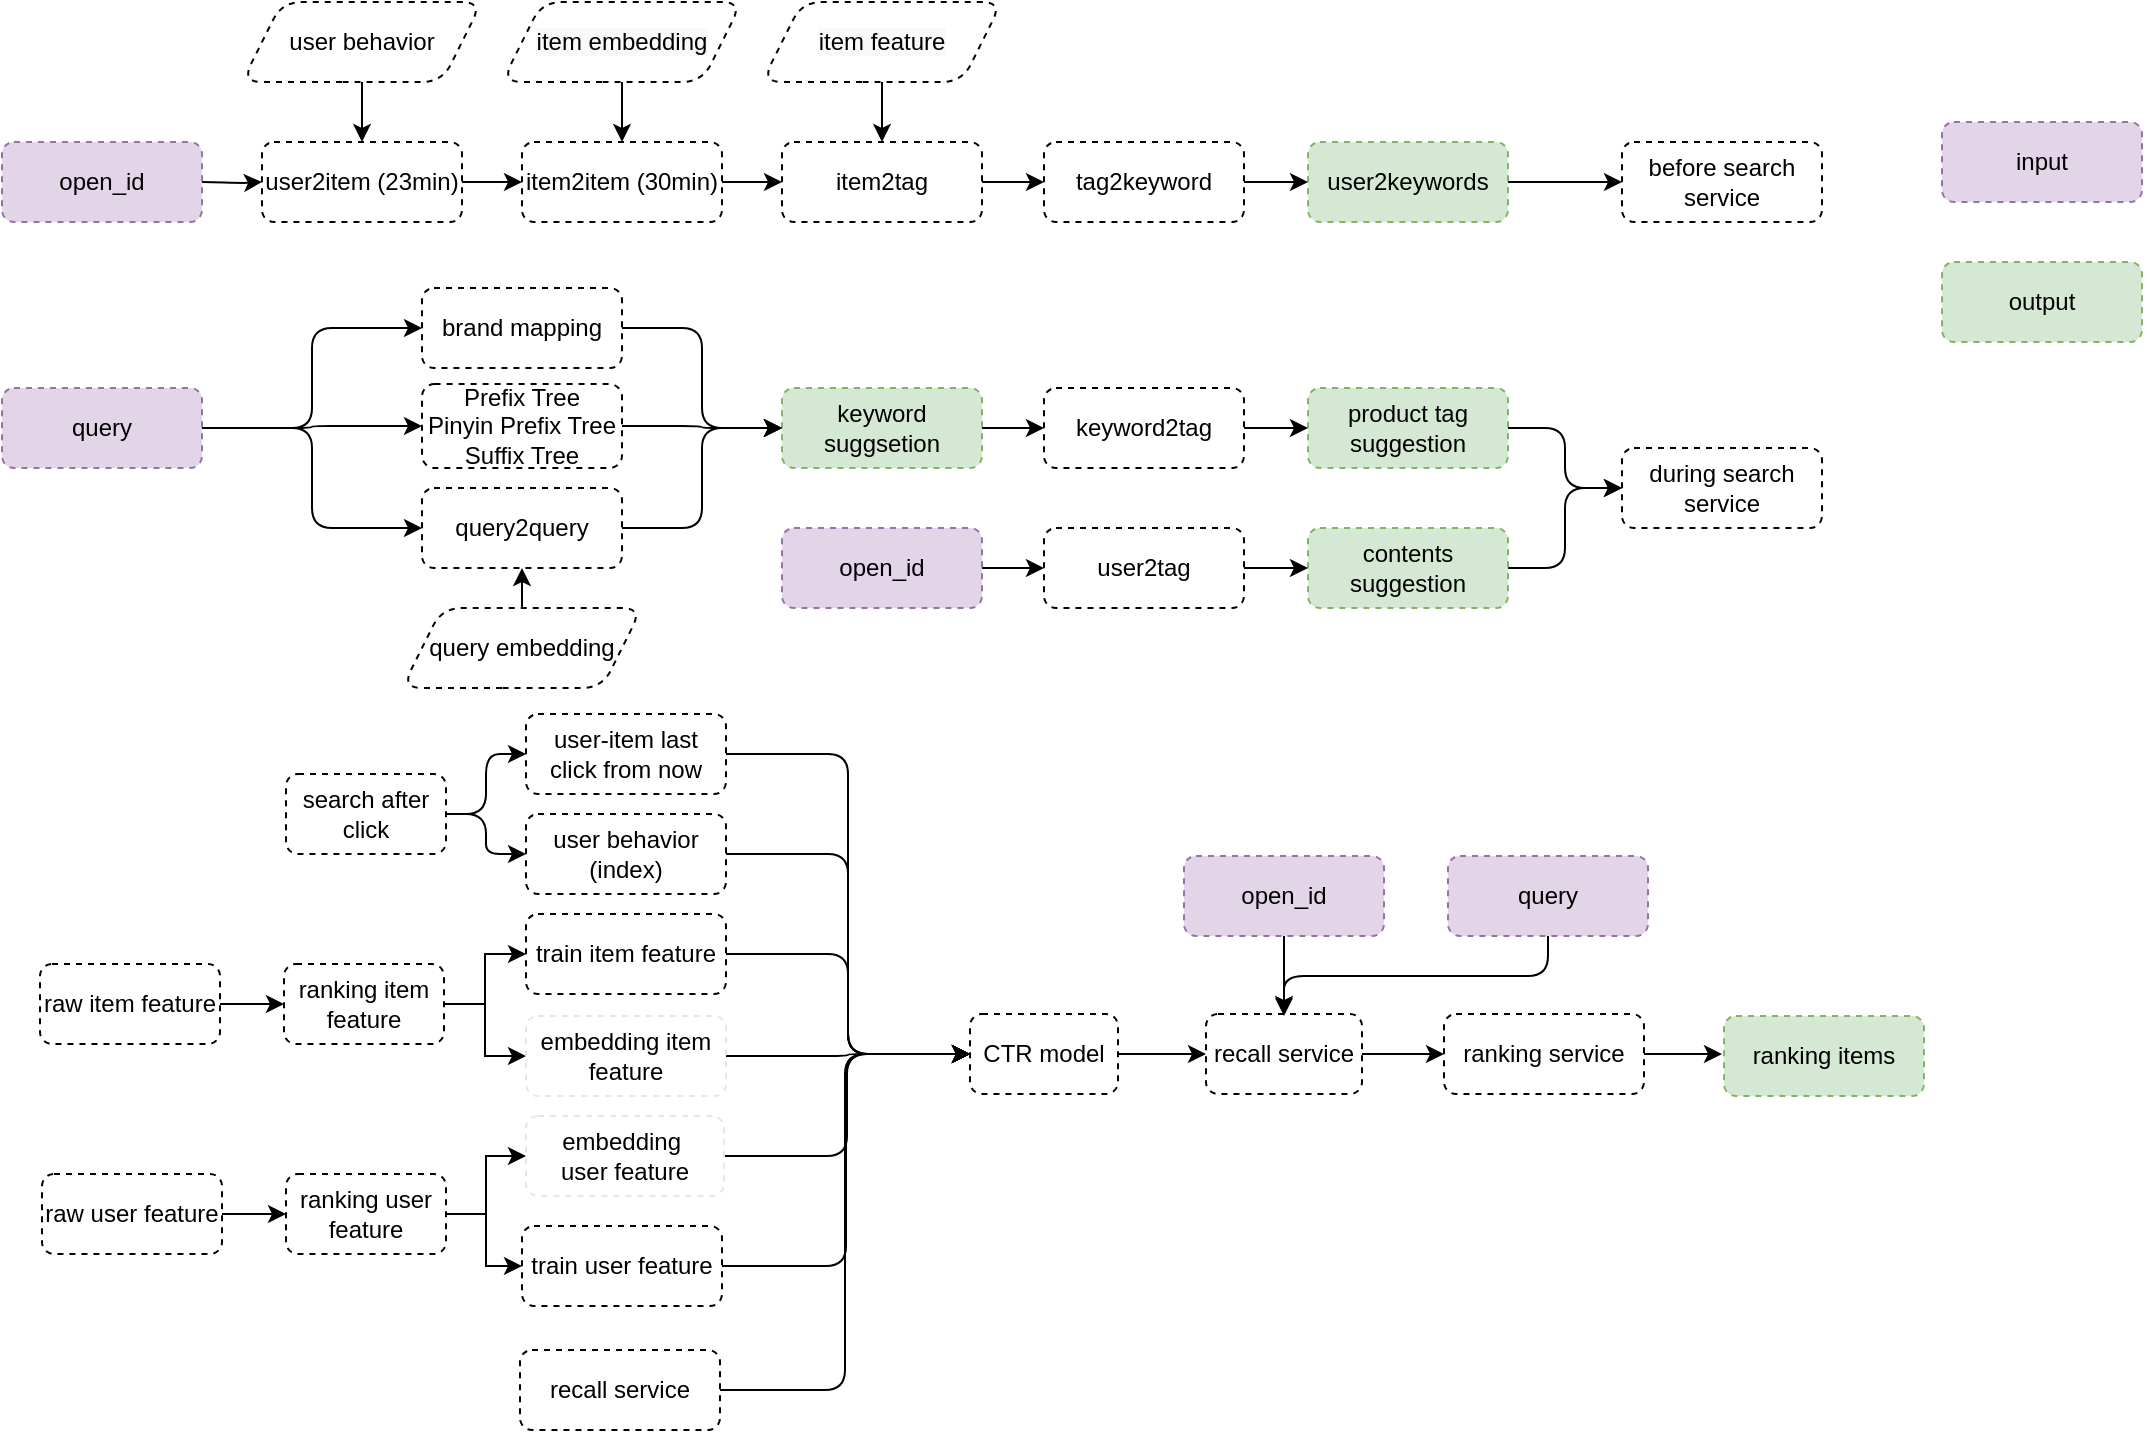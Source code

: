 <mxfile version="13.8.0" type="github" pages="2">
  <diagram id="URaFRX0wA10-E0mFRyCh" name="Page-1">
    <mxGraphModel dx="2293" dy="1272" grid="0" gridSize="10" guides="0" tooltips="1" connect="1" arrows="1" fold="1" page="0" pageScale="1" pageWidth="827" pageHeight="1169" math="0" shadow="0">
      <root>
        <mxCell id="0" />
        <mxCell id="1" parent="0" />
        <mxCell id="pcVTQhZWkRdv3neq5Eh--1" value="before search service" style="whiteSpace=wrap;html=1;dashed=1;rounded=1;" vertex="1" parent="1">
          <mxGeometry x="550" y="30" width="100" height="40" as="geometry" />
        </mxCell>
        <mxCell id="pcVTQhZWkRdv3neq5Eh--3" value="during search service" style="whiteSpace=wrap;html=1;dashed=1;rounded=1;" vertex="1" parent="1">
          <mxGeometry x="550" y="183" width="100" height="40" as="geometry" />
        </mxCell>
        <mxCell id="pcVTQhZWkRdv3neq5Eh--113" value="" style="edgeStyle=orthogonalEdgeStyle;orthogonalLoop=1;jettySize=auto;html=1;" edge="1" parent="1" source="pcVTQhZWkRdv3neq5Eh--4">
          <mxGeometry relative="1" as="geometry">
            <mxPoint x="600" y="486" as="targetPoint" />
          </mxGeometry>
        </mxCell>
        <mxCell id="pcVTQhZWkRdv3neq5Eh--4" value="ranking service" style="whiteSpace=wrap;html=1;dashed=1;rounded=1;" vertex="1" parent="1">
          <mxGeometry x="461" y="466" width="100" height="40" as="geometry" />
        </mxCell>
        <mxCell id="pcVTQhZWkRdv3neq5Eh--11" style="edgeStyle=orthogonalEdgeStyle;orthogonalLoop=1;jettySize=auto;html=1;entryX=0;entryY=0.5;entryDx=0;entryDy=0;" edge="1" parent="1" source="pcVTQhZWkRdv3neq5Eh--5" target="pcVTQhZWkRdv3neq5Eh--1">
          <mxGeometry relative="1" as="geometry" />
        </mxCell>
        <mxCell id="pcVTQhZWkRdv3neq5Eh--5" value="user2keywords" style="whiteSpace=wrap;html=1;dashed=1;fillColor=#d5e8d4;strokeColor=#82b366;rounded=1;" vertex="1" parent="1">
          <mxGeometry x="393" y="30" width="100" height="40" as="geometry" />
        </mxCell>
        <mxCell id="pcVTQhZWkRdv3neq5Eh--8" style="edgeStyle=orthogonalEdgeStyle;orthogonalLoop=1;jettySize=auto;html=1;entryX=0;entryY=0.5;entryDx=0;entryDy=0;" edge="1" parent="1" source="pcVTQhZWkRdv3neq5Eh--6" target="pcVTQhZWkRdv3neq5Eh--3">
          <mxGeometry relative="1" as="geometry" />
        </mxCell>
        <mxCell id="pcVTQhZWkRdv3neq5Eh--6" value="product tag suggestion" style="whiteSpace=wrap;html=1;dashed=1;fillColor=#d5e8d4;strokeColor=#82b366;rounded=1;" vertex="1" parent="1">
          <mxGeometry x="393" y="153" width="100" height="40" as="geometry" />
        </mxCell>
        <mxCell id="pcVTQhZWkRdv3neq5Eh--10" style="edgeStyle=orthogonalEdgeStyle;orthogonalLoop=1;jettySize=auto;html=1;entryX=0;entryY=0.5;entryDx=0;entryDy=0;" edge="1" parent="1" source="pcVTQhZWkRdv3neq5Eh--7" target="pcVTQhZWkRdv3neq5Eh--3">
          <mxGeometry relative="1" as="geometry" />
        </mxCell>
        <mxCell id="pcVTQhZWkRdv3neq5Eh--7" value="contents suggestion" style="whiteSpace=wrap;html=1;dashed=1;fillColor=#d5e8d4;strokeColor=#82b366;rounded=1;" vertex="1" parent="1">
          <mxGeometry x="393" y="223" width="100" height="40" as="geometry" />
        </mxCell>
        <mxCell id="pcVTQhZWkRdv3neq5Eh--14" value="" style="edgeStyle=orthogonalEdgeStyle;orthogonalLoop=1;jettySize=auto;html=1;exitX=1;exitY=0.5;exitDx=0;exitDy=0;" edge="1" parent="1" source="pcVTQhZWkRdv3neq5Eh--110" target="pcVTQhZWkRdv3neq5Eh--4">
          <mxGeometry relative="1" as="geometry">
            <mxPoint x="430" y="486" as="sourcePoint" />
          </mxGeometry>
        </mxCell>
        <mxCell id="pcVTQhZWkRdv3neq5Eh--60" style="edgeStyle=orthogonalEdgeStyle;orthogonalLoop=1;jettySize=auto;html=1;entryX=0;entryY=0.5;entryDx=0;entryDy=0;" edge="1" parent="1" source="pcVTQhZWkRdv3neq5Eh--13" target="pcVTQhZWkRdv3neq5Eh--46">
          <mxGeometry relative="1" as="geometry" />
        </mxCell>
        <mxCell id="pcVTQhZWkRdv3neq5Eh--13" value="recall service" style="whiteSpace=wrap;html=1;dashed=1;rounded=1;" vertex="1" parent="1">
          <mxGeometry x="-1" y="634" width="100" height="40" as="geometry" />
        </mxCell>
        <mxCell id="pcVTQhZWkRdv3neq5Eh--29" value="" style="edgeStyle=orthogonalEdgeStyle;orthogonalLoop=1;jettySize=auto;html=1;" edge="1" parent="1" source="pcVTQhZWkRdv3neq5Eh--19" target="pcVTQhZWkRdv3neq5Eh--20">
          <mxGeometry relative="1" as="geometry" />
        </mxCell>
        <mxCell id="pcVTQhZWkRdv3neq5Eh--19" value="user2item (23min)" style="whiteSpace=wrap;html=1;dashed=1;rounded=1;" vertex="1" parent="1">
          <mxGeometry x="-130" y="30" width="100" height="40" as="geometry" />
        </mxCell>
        <mxCell id="pcVTQhZWkRdv3neq5Eh--30" value="" style="edgeStyle=orthogonalEdgeStyle;orthogonalLoop=1;jettySize=auto;html=1;" edge="1" parent="1" source="pcVTQhZWkRdv3neq5Eh--20" target="pcVTQhZWkRdv3neq5Eh--23">
          <mxGeometry relative="1" as="geometry" />
        </mxCell>
        <mxCell id="pcVTQhZWkRdv3neq5Eh--20" value="item2item (30min)" style="whiteSpace=wrap;html=1;dashed=1;rounded=1;" vertex="1" parent="1">
          <mxGeometry y="30" width="100" height="40" as="geometry" />
        </mxCell>
        <mxCell id="pcVTQhZWkRdv3neq5Eh--34" value="" style="edgeStyle=orthogonalEdgeStyle;orthogonalLoop=1;jettySize=auto;html=1;" edge="1" parent="1" source="pcVTQhZWkRdv3neq5Eh--23" target="pcVTQhZWkRdv3neq5Eh--33">
          <mxGeometry relative="1" as="geometry" />
        </mxCell>
        <mxCell id="pcVTQhZWkRdv3neq5Eh--23" value="item2tag" style="whiteSpace=wrap;html=1;dashed=1;rounded=1;" vertex="1" parent="1">
          <mxGeometry x="130" y="30" width="100" height="40" as="geometry" />
        </mxCell>
        <mxCell id="pcVTQhZWkRdv3neq5Eh--31" value="" style="edgeStyle=orthogonalEdgeStyle;orthogonalLoop=1;jettySize=auto;html=1;" edge="1" parent="1" source="pcVTQhZWkRdv3neq5Eh--26" target="pcVTQhZWkRdv3neq5Eh--20">
          <mxGeometry relative="1" as="geometry" />
        </mxCell>
        <mxCell id="pcVTQhZWkRdv3neq5Eh--26" value="&lt;span style=&quot;color: rgb(0 , 0 , 0) ; font-family: &amp;#34;helvetica&amp;#34; ; font-size: 12px ; font-style: normal ; font-weight: 400 ; letter-spacing: normal ; text-align: center ; text-indent: 0px ; text-transform: none ; word-spacing: 0px ; background-color: rgb(248 , 249 , 250) ; display: inline ; float: none&quot;&gt;item embedding&lt;/span&gt;" style="shape=parallelogram;perimeter=parallelogramPerimeter;whiteSpace=wrap;html=1;fixedSize=1;dashed=1;rounded=1;" vertex="1" parent="1">
          <mxGeometry x="-10" y="-40" width="120" height="40" as="geometry" />
        </mxCell>
        <mxCell id="pcVTQhZWkRdv3neq5Eh--28" value="" style="edgeStyle=orthogonalEdgeStyle;orthogonalLoop=1;jettySize=auto;html=1;" edge="1" parent="1" target="pcVTQhZWkRdv3neq5Eh--19">
          <mxGeometry relative="1" as="geometry">
            <mxPoint x="-160" y="50" as="sourcePoint" />
          </mxGeometry>
        </mxCell>
        <mxCell id="pcVTQhZWkRdv3neq5Eh--27" value="open_id" style="whiteSpace=wrap;html=1;dashed=1;fillColor=#e1d5e7;strokeColor=#9673a6;rounded=1;" vertex="1" parent="1">
          <mxGeometry x="-260" y="30" width="100" height="40" as="geometry" />
        </mxCell>
        <mxCell id="pcVTQhZWkRdv3neq5Eh--35" value="" style="edgeStyle=orthogonalEdgeStyle;orthogonalLoop=1;jettySize=auto;html=1;" edge="1" parent="1" source="pcVTQhZWkRdv3neq5Eh--33" target="pcVTQhZWkRdv3neq5Eh--5">
          <mxGeometry relative="1" as="geometry" />
        </mxCell>
        <mxCell id="pcVTQhZWkRdv3neq5Eh--33" value="tag2keyword" style="whiteSpace=wrap;html=1;dashed=1;rounded=1;" vertex="1" parent="1">
          <mxGeometry x="261" y="30" width="100" height="40" as="geometry" />
        </mxCell>
        <mxCell id="pcVTQhZWkRdv3neq5Eh--38" value="" style="edgeStyle=orthogonalEdgeStyle;orthogonalLoop=1;jettySize=auto;html=1;" edge="1" parent="1" source="pcVTQhZWkRdv3neq5Eh--37" target="pcVTQhZWkRdv3neq5Eh--23">
          <mxGeometry relative="1" as="geometry" />
        </mxCell>
        <mxCell id="pcVTQhZWkRdv3neq5Eh--37" value="&lt;span style=&quot;color: rgb(0 , 0 , 0) ; font-family: &amp;#34;helvetica&amp;#34; ; font-size: 12px ; font-style: normal ; font-weight: 400 ; letter-spacing: normal ; text-align: center ; text-indent: 0px ; text-transform: none ; word-spacing: 0px ; background-color: rgb(248 , 249 , 250) ; display: inline ; float: none&quot;&gt;item feature&lt;/span&gt;" style="shape=parallelogram;perimeter=parallelogramPerimeter;whiteSpace=wrap;html=1;fixedSize=1;dashed=1;rounded=1;" vertex="1" parent="1">
          <mxGeometry x="120" y="-40" width="120" height="40" as="geometry" />
        </mxCell>
        <mxCell id="pcVTQhZWkRdv3neq5Eh--40" value="" style="edgeStyle=orthogonalEdgeStyle;orthogonalLoop=1;jettySize=auto;html=1;" edge="1" parent="1" source="pcVTQhZWkRdv3neq5Eh--39" target="pcVTQhZWkRdv3neq5Eh--19">
          <mxGeometry relative="1" as="geometry" />
        </mxCell>
        <mxCell id="pcVTQhZWkRdv3neq5Eh--39" value="&lt;font face=&quot;helvetica&quot;&gt;user behavior&lt;/font&gt;" style="shape=parallelogram;perimeter=parallelogramPerimeter;whiteSpace=wrap;html=1;fixedSize=1;dashed=1;rounded=1;" vertex="1" parent="1">
          <mxGeometry x="-140" y="-40" width="120" height="40" as="geometry" />
        </mxCell>
        <mxCell id="pcVTQhZWkRdv3neq5Eh--105" value="" style="edgeStyle=orthogonalEdgeStyle;orthogonalLoop=1;jettySize=auto;html=1;" edge="1" parent="1" source="pcVTQhZWkRdv3neq5Eh--42" target="pcVTQhZWkRdv3neq5Eh--104">
          <mxGeometry relative="1" as="geometry" />
        </mxCell>
        <mxCell id="pcVTQhZWkRdv3neq5Eh--42" value="open_id" style="whiteSpace=wrap;html=1;dashed=1;fillColor=#e1d5e7;strokeColor=#9673a6;rounded=1;" vertex="1" parent="1">
          <mxGeometry x="130" y="223" width="100" height="40" as="geometry" />
        </mxCell>
        <mxCell id="pcVTQhZWkRdv3neq5Eh--107" style="edgeStyle=orthogonalEdgeStyle;orthogonalLoop=1;jettySize=auto;html=1;entryX=0;entryY=0.5;entryDx=0;entryDy=0;" edge="1" parent="1" source="pcVTQhZWkRdv3neq5Eh--43" target="pcVTQhZWkRdv3neq5Eh--98">
          <mxGeometry relative="1" as="geometry" />
        </mxCell>
        <mxCell id="pcVTQhZWkRdv3neq5Eh--108" style="edgeStyle=orthogonalEdgeStyle;orthogonalLoop=1;jettySize=auto;html=1;entryX=0;entryY=0.5;entryDx=0;entryDy=0;" edge="1" parent="1" source="pcVTQhZWkRdv3neq5Eh--43" target="pcVTQhZWkRdv3neq5Eh--96">
          <mxGeometry relative="1" as="geometry" />
        </mxCell>
        <mxCell id="pcVTQhZWkRdv3neq5Eh--109" style="edgeStyle=orthogonalEdgeStyle;orthogonalLoop=1;jettySize=auto;html=1;entryX=0;entryY=0.5;entryDx=0;entryDy=0;" edge="1" parent="1" source="pcVTQhZWkRdv3neq5Eh--43" target="pcVTQhZWkRdv3neq5Eh--92">
          <mxGeometry relative="1" as="geometry" />
        </mxCell>
        <mxCell id="pcVTQhZWkRdv3neq5Eh--43" value="query" style="whiteSpace=wrap;html=1;dashed=1;fillColor=#e1d5e7;strokeColor=#9673a6;rounded=1;" vertex="1" parent="1">
          <mxGeometry x="-260" y="153" width="100" height="40" as="geometry" />
        </mxCell>
        <mxCell id="pcVTQhZWkRdv3neq5Eh--63" value="" style="edgeStyle=orthogonalEdgeStyle;orthogonalLoop=1;jettySize=auto;html=1;" edge="1" parent="1" source="pcVTQhZWkRdv3neq5Eh--45" target="pcVTQhZWkRdv3neq5Eh--62">
          <mxGeometry relative="1" as="geometry" />
        </mxCell>
        <mxCell id="pcVTQhZWkRdv3neq5Eh--45" value="keyword suggsetion" style="whiteSpace=wrap;html=1;dashed=1;fillColor=#d5e8d4;strokeColor=#82b366;rounded=1;" vertex="1" parent="1">
          <mxGeometry x="130" y="153" width="100" height="40" as="geometry" />
        </mxCell>
        <mxCell id="pcVTQhZWkRdv3neq5Eh--47" value="" style="edgeStyle=orthogonalEdgeStyle;orthogonalLoop=1;jettySize=auto;html=1;" edge="1" parent="1" source="pcVTQhZWkRdv3neq5Eh--46">
          <mxGeometry relative="1" as="geometry">
            <mxPoint x="342" y="486" as="targetPoint" />
          </mxGeometry>
        </mxCell>
        <mxCell id="pcVTQhZWkRdv3neq5Eh--46" value="CTR model" style="whiteSpace=wrap;html=1;dashed=1;rounded=1;" vertex="1" parent="1">
          <mxGeometry x="224" y="466" width="74" height="40" as="geometry" />
        </mxCell>
        <mxCell id="pcVTQhZWkRdv3neq5Eh--59" style="edgeStyle=orthogonalEdgeStyle;orthogonalLoop=1;jettySize=auto;html=1;entryX=0;entryY=0.5;entryDx=0;entryDy=0;" edge="1" parent="1" source="pcVTQhZWkRdv3neq5Eh--49" target="pcVTQhZWkRdv3neq5Eh--46">
          <mxGeometry relative="1" as="geometry" />
        </mxCell>
        <mxCell id="pcVTQhZWkRdv3neq5Eh--49" value="train user feature" style="whiteSpace=wrap;html=1;dashed=1;rounded=1;" vertex="1" parent="1">
          <mxGeometry y="572" width="100" height="40" as="geometry" />
        </mxCell>
        <mxCell id="pcVTQhZWkRdv3neq5Eh--58" style="edgeStyle=orthogonalEdgeStyle;orthogonalLoop=1;jettySize=auto;html=1;entryX=0;entryY=0.5;entryDx=0;entryDy=0;" edge="1" parent="1" source="pcVTQhZWkRdv3neq5Eh--50" target="pcVTQhZWkRdv3neq5Eh--46">
          <mxGeometry relative="1" as="geometry" />
        </mxCell>
        <mxCell id="pcVTQhZWkRdv3neq5Eh--50" value="train item feature" style="whiteSpace=wrap;html=1;dashed=1;rounded=1;" vertex="1" parent="1">
          <mxGeometry x="2" y="416" width="100" height="40" as="geometry" />
        </mxCell>
        <mxCell id="pcVTQhZWkRdv3neq5Eh--61" style="edgeStyle=orthogonalEdgeStyle;orthogonalLoop=1;jettySize=auto;html=1;entryX=0;entryY=0.5;entryDx=0;entryDy=0;" edge="1" parent="1" source="pcVTQhZWkRdv3neq5Eh--51" target="pcVTQhZWkRdv3neq5Eh--46">
          <mxGeometry relative="1" as="geometry" />
        </mxCell>
        <mxCell id="pcVTQhZWkRdv3neq5Eh--51" value="user behavior&lt;br&gt;(index)" style="whiteSpace=wrap;html=1;dashed=1;rounded=1;" vertex="1" parent="1">
          <mxGeometry x="2" y="366" width="100" height="40" as="geometry" />
        </mxCell>
        <mxCell id="pcVTQhZWkRdv3neq5Eh--55" style="edgeStyle=orthogonalEdgeStyle;orthogonalLoop=1;jettySize=auto;html=1;entryX=0;entryY=0.5;entryDx=0;entryDy=0;" edge="1" parent="1" source="pcVTQhZWkRdv3neq5Eh--53" target="pcVTQhZWkRdv3neq5Eh--46">
          <mxGeometry relative="1" as="geometry" />
        </mxCell>
        <mxCell id="pcVTQhZWkRdv3neq5Eh--53" value="user-item last click from now" style="whiteSpace=wrap;html=1;dashed=1;rounded=1;" vertex="1" parent="1">
          <mxGeometry x="2" y="316" width="100" height="40" as="geometry" />
        </mxCell>
        <mxCell id="pcVTQhZWkRdv3neq5Eh--64" value="" style="edgeStyle=orthogonalEdgeStyle;orthogonalLoop=1;jettySize=auto;html=1;" edge="1" parent="1" source="pcVTQhZWkRdv3neq5Eh--62" target="pcVTQhZWkRdv3neq5Eh--6">
          <mxGeometry relative="1" as="geometry" />
        </mxCell>
        <mxCell id="pcVTQhZWkRdv3neq5Eh--62" value="keyword2tag" style="whiteSpace=wrap;html=1;dashed=1;rounded=1;" vertex="1" parent="1">
          <mxGeometry x="261" y="153" width="100" height="40" as="geometry" />
        </mxCell>
        <mxCell id="pcVTQhZWkRdv3neq5Eh--65" value="input" style="whiteSpace=wrap;html=1;dashed=1;fillColor=#e1d5e7;strokeColor=#9673a6;rounded=1;" vertex="1" parent="1">
          <mxGeometry x="710" y="20" width="100" height="40" as="geometry" />
        </mxCell>
        <mxCell id="pcVTQhZWkRdv3neq5Eh--67" value="output" style="whiteSpace=wrap;html=1;dashed=1;fillColor=#d5e8d4;strokeColor=#82b366;rounded=1;" vertex="1" parent="1">
          <mxGeometry x="710" y="90" width="100" height="40" as="geometry" />
        </mxCell>
        <mxCell id="pcVTQhZWkRdv3neq5Eh--80" style="edgeStyle=orthogonalEdgeStyle;orthogonalLoop=1;jettySize=auto;html=1;entryX=0;entryY=0.5;entryDx=0;entryDy=0;" edge="1" parent="1" source="pcVTQhZWkRdv3neq5Eh--69" target="pcVTQhZWkRdv3neq5Eh--71">
          <mxGeometry relative="1" as="geometry" />
        </mxCell>
        <mxCell id="pcVTQhZWkRdv3neq5Eh--69" value="raw user feature" style="whiteSpace=wrap;html=1;dashed=1;rounded=1;" vertex="1" parent="1">
          <mxGeometry x="-240" y="546" width="90" height="40" as="geometry" />
        </mxCell>
        <mxCell id="pcVTQhZWkRdv3neq5Eh--77" value="" style="edgeStyle=orthogonalEdgeStyle;orthogonalLoop=1;jettySize=auto;html=1;" edge="1" parent="1" source="pcVTQhZWkRdv3neq5Eh--70" target="pcVTQhZWkRdv3neq5Eh--72">
          <mxGeometry relative="1" as="geometry" />
        </mxCell>
        <mxCell id="pcVTQhZWkRdv3neq5Eh--70" value="raw item feature" style="whiteSpace=wrap;html=1;dashed=1;rounded=1;" vertex="1" parent="1">
          <mxGeometry x="-241" y="441" width="90" height="40" as="geometry" />
        </mxCell>
        <mxCell id="VH7fO5BwMdIm3bWLYocF-4" style="edgeStyle=orthogonalEdgeStyle;rounded=0;orthogonalLoop=1;jettySize=auto;html=1;entryX=0;entryY=0.5;entryDx=0;entryDy=0;strokeColor=#000000;" edge="1" parent="1" source="pcVTQhZWkRdv3neq5Eh--71" target="pcVTQhZWkRdv3neq5Eh--49">
          <mxGeometry relative="1" as="geometry" />
        </mxCell>
        <mxCell id="VH7fO5BwMdIm3bWLYocF-5" style="edgeStyle=orthogonalEdgeStyle;rounded=0;orthogonalLoop=1;jettySize=auto;html=1;entryX=0;entryY=0.5;entryDx=0;entryDy=0;strokeColor=#000000;" edge="1" parent="1" source="pcVTQhZWkRdv3neq5Eh--71" target="pcVTQhZWkRdv3neq5Eh--118">
          <mxGeometry relative="1" as="geometry" />
        </mxCell>
        <mxCell id="pcVTQhZWkRdv3neq5Eh--71" value="ranking user feature" style="whiteSpace=wrap;html=1;dashed=1;rounded=1;" vertex="1" parent="1">
          <mxGeometry x="-118" y="546" width="80" height="40" as="geometry" />
        </mxCell>
        <mxCell id="VH7fO5BwMdIm3bWLYocF-6" style="edgeStyle=orthogonalEdgeStyle;rounded=0;orthogonalLoop=1;jettySize=auto;html=1;entryX=0;entryY=0.5;entryDx=0;entryDy=0;strokeColor=#000000;" edge="1" parent="1" source="pcVTQhZWkRdv3neq5Eh--72" target="pcVTQhZWkRdv3neq5Eh--119">
          <mxGeometry relative="1" as="geometry" />
        </mxCell>
        <mxCell id="VH7fO5BwMdIm3bWLYocF-7" style="edgeStyle=orthogonalEdgeStyle;rounded=0;orthogonalLoop=1;jettySize=auto;html=1;entryX=0;entryY=0.5;entryDx=0;entryDy=0;strokeColor=#000000;" edge="1" parent="1" source="pcVTQhZWkRdv3neq5Eh--72" target="pcVTQhZWkRdv3neq5Eh--50">
          <mxGeometry relative="1" as="geometry" />
        </mxCell>
        <mxCell id="pcVTQhZWkRdv3neq5Eh--72" value="ranking item feature" style="whiteSpace=wrap;html=1;dashed=1;rounded=1;" vertex="1" parent="1">
          <mxGeometry x="-119" y="441" width="80" height="40" as="geometry" />
        </mxCell>
        <mxCell id="pcVTQhZWkRdv3neq5Eh--86" style="edgeStyle=orthogonalEdgeStyle;orthogonalLoop=1;jettySize=auto;html=1;" edge="1" parent="1" source="pcVTQhZWkRdv3neq5Eh--75" target="pcVTQhZWkRdv3neq5Eh--51">
          <mxGeometry relative="1" as="geometry" />
        </mxCell>
        <mxCell id="pcVTQhZWkRdv3neq5Eh--87" style="edgeStyle=orthogonalEdgeStyle;orthogonalLoop=1;jettySize=auto;html=1;entryX=0;entryY=0.5;entryDx=0;entryDy=0;" edge="1" parent="1" source="pcVTQhZWkRdv3neq5Eh--75" target="pcVTQhZWkRdv3neq5Eh--53">
          <mxGeometry relative="1" as="geometry" />
        </mxCell>
        <mxCell id="pcVTQhZWkRdv3neq5Eh--75" value="search after click" style="whiteSpace=wrap;html=1;dashed=1;rounded=1;" vertex="1" parent="1">
          <mxGeometry x="-118" y="346" width="80" height="40" as="geometry" />
        </mxCell>
        <mxCell id="pcVTQhZWkRdv3neq5Eh--101" style="edgeStyle=orthogonalEdgeStyle;orthogonalLoop=1;jettySize=auto;html=1;entryX=0;entryY=0.5;entryDx=0;entryDy=0;" edge="1" parent="1" source="pcVTQhZWkRdv3neq5Eh--92" target="pcVTQhZWkRdv3neq5Eh--45">
          <mxGeometry relative="1" as="geometry" />
        </mxCell>
        <mxCell id="pcVTQhZWkRdv3neq5Eh--92" value="query2query" style="whiteSpace=wrap;html=1;dashed=1;rounded=1;" vertex="1" parent="1">
          <mxGeometry x="-50" y="203" width="100" height="40" as="geometry" />
        </mxCell>
        <mxCell id="pcVTQhZWkRdv3neq5Eh--95" value="" style="edgeStyle=orthogonalEdgeStyle;orthogonalLoop=1;jettySize=auto;html=1;" edge="1" parent="1" source="pcVTQhZWkRdv3neq5Eh--93" target="pcVTQhZWkRdv3neq5Eh--92">
          <mxGeometry relative="1" as="geometry" />
        </mxCell>
        <mxCell id="pcVTQhZWkRdv3neq5Eh--93" value="&lt;font face=&quot;helvetica&quot;&gt;query embedding&lt;/font&gt;" style="shape=parallelogram;perimeter=parallelogramPerimeter;whiteSpace=wrap;html=1;fixedSize=1;dashed=1;rounded=1;" vertex="1" parent="1">
          <mxGeometry x="-60" y="263" width="120" height="40" as="geometry" />
        </mxCell>
        <mxCell id="pcVTQhZWkRdv3neq5Eh--99" style="edgeStyle=orthogonalEdgeStyle;orthogonalLoop=1;jettySize=auto;html=1;entryX=0;entryY=0.5;entryDx=0;entryDy=0;" edge="1" parent="1" source="pcVTQhZWkRdv3neq5Eh--96" target="pcVTQhZWkRdv3neq5Eh--45">
          <mxGeometry relative="1" as="geometry" />
        </mxCell>
        <mxCell id="pcVTQhZWkRdv3neq5Eh--96" value="Prefix Tree&lt;br&gt;Pinyin Prefix Tree&lt;br&gt;Suffix Tree" style="whiteSpace=wrap;html=1;dashed=1;rounded=1;" vertex="1" parent="1">
          <mxGeometry x="-50" y="151" width="100" height="42" as="geometry" />
        </mxCell>
        <mxCell id="pcVTQhZWkRdv3neq5Eh--102" style="edgeStyle=orthogonalEdgeStyle;orthogonalLoop=1;jettySize=auto;html=1;entryX=0;entryY=0.5;entryDx=0;entryDy=0;" edge="1" parent="1" source="pcVTQhZWkRdv3neq5Eh--98" target="pcVTQhZWkRdv3neq5Eh--45">
          <mxGeometry relative="1" as="geometry" />
        </mxCell>
        <mxCell id="pcVTQhZWkRdv3neq5Eh--98" value="brand mapping" style="whiteSpace=wrap;html=1;dashed=1;rounded=1;" vertex="1" parent="1">
          <mxGeometry x="-50" y="103" width="100" height="40" as="geometry" />
        </mxCell>
        <mxCell id="pcVTQhZWkRdv3neq5Eh--106" value="" style="edgeStyle=orthogonalEdgeStyle;orthogonalLoop=1;jettySize=auto;html=1;" edge="1" parent="1" source="pcVTQhZWkRdv3neq5Eh--104" target="pcVTQhZWkRdv3neq5Eh--7">
          <mxGeometry relative="1" as="geometry" />
        </mxCell>
        <mxCell id="pcVTQhZWkRdv3neq5Eh--104" value="user2tag" style="whiteSpace=wrap;html=1;dashed=1;rounded=1;" vertex="1" parent="1">
          <mxGeometry x="261" y="223" width="100" height="40" as="geometry" />
        </mxCell>
        <mxCell id="pcVTQhZWkRdv3neq5Eh--110" value="recall service" style="whiteSpace=wrap;html=1;dashed=1;rounded=1;" vertex="1" parent="1">
          <mxGeometry x="342" y="466" width="78" height="40" as="geometry" />
        </mxCell>
        <mxCell id="pcVTQhZWkRdv3neq5Eh--112" value="ranking items" style="whiteSpace=wrap;html=1;dashed=1;fillColor=#d5e8d4;strokeColor=#82b366;rounded=1;" vertex="1" parent="1">
          <mxGeometry x="601" y="467" width="100" height="40" as="geometry" />
        </mxCell>
        <mxCell id="pcVTQhZWkRdv3neq5Eh--117" value="" style="edgeStyle=orthogonalEdgeStyle;orthogonalLoop=1;jettySize=auto;html=1;" edge="1" parent="1" source="pcVTQhZWkRdv3neq5Eh--114" target="pcVTQhZWkRdv3neq5Eh--110">
          <mxGeometry relative="1" as="geometry" />
        </mxCell>
        <mxCell id="pcVTQhZWkRdv3neq5Eh--114" value="open_id" style="whiteSpace=wrap;html=1;dashed=1;fillColor=#e1d5e7;strokeColor=#9673a6;rounded=1;" vertex="1" parent="1">
          <mxGeometry x="331" y="387" width="100" height="40" as="geometry" />
        </mxCell>
        <mxCell id="pcVTQhZWkRdv3neq5Eh--115" style="edgeStyle=orthogonalEdgeStyle;orthogonalLoop=1;jettySize=auto;html=1;entryX=0.5;entryY=0;entryDx=0;entryDy=0;" edge="1" parent="1" source="pcVTQhZWkRdv3neq5Eh--116">
          <mxGeometry relative="1" as="geometry">
            <mxPoint x="381" y="467" as="targetPoint" />
            <Array as="points">
              <mxPoint x="513" y="447" />
              <mxPoint x="381" y="447" />
            </Array>
          </mxGeometry>
        </mxCell>
        <mxCell id="pcVTQhZWkRdv3neq5Eh--116" value="query" style="whiteSpace=wrap;html=1;dashed=1;fillColor=#e1d5e7;strokeColor=#9673a6;rounded=1;" vertex="1" parent="1">
          <mxGeometry x="463" y="387" width="100" height="40" as="geometry" />
        </mxCell>
        <mxCell id="VH7fO5BwMdIm3bWLYocF-3" style="edgeStyle=orthogonalEdgeStyle;orthogonalLoop=1;jettySize=auto;html=1;entryX=0;entryY=0.5;entryDx=0;entryDy=0;strokeColor=#000000;" edge="1" parent="1" source="pcVTQhZWkRdv3neq5Eh--118" target="pcVTQhZWkRdv3neq5Eh--46">
          <mxGeometry relative="1" as="geometry" />
        </mxCell>
        <mxCell id="pcVTQhZWkRdv3neq5Eh--118" value="embedding&amp;nbsp;&lt;br&gt;user feature" style="whiteSpace=wrap;html=1;dashed=1;rounded=1;strokeColor=#E6E6E6;" vertex="1" parent="1">
          <mxGeometry x="2" y="517" width="99" height="40" as="geometry" />
        </mxCell>
        <mxCell id="VH7fO5BwMdIm3bWLYocF-1" style="edgeStyle=orthogonalEdgeStyle;orthogonalLoop=1;jettySize=auto;html=1;entryX=0;entryY=0.5;entryDx=0;entryDy=0;strokeColor=#000000;" edge="1" parent="1" source="pcVTQhZWkRdv3neq5Eh--119" target="pcVTQhZWkRdv3neq5Eh--46">
          <mxGeometry relative="1" as="geometry" />
        </mxCell>
        <mxCell id="pcVTQhZWkRdv3neq5Eh--119" value="embedding item feature" style="whiteSpace=wrap;html=1;dashed=1;rounded=1;strokeColor=#E6E6E6;" vertex="1" parent="1">
          <mxGeometry x="2" y="467" width="100" height="40" as="geometry" />
        </mxCell>
      </root>
    </mxGraphModel>
  </diagram>
  <diagram id="J5hDwUfsiH80stfVoWMB" name="Page-2">
    <mxGraphModel dx="1872" dy="1446" grid="0" gridSize="10" guides="1" tooltips="1" connect="1" arrows="1" fold="1" page="0" pageScale="1" pageWidth="827" pageHeight="1169" math="0" shadow="0">
      <root>
        <mxCell id="O1yb1o3u_2_CQ1LjRxnh-0" />
        <mxCell id="O1yb1o3u_2_CQ1LjRxnh-1" parent="O1yb1o3u_2_CQ1LjRxnh-0" />
        <mxCell id="33Tqa_Rm8l7cyrTF1xwm-105" value="" style="edgeStyle=orthogonalEdgeStyle;orthogonalLoop=1;jettySize=auto;html=1;entryX=0;entryY=0.5;entryDx=0;entryDy=0;" edge="1" parent="O1yb1o3u_2_CQ1LjRxnh-1" source="33Tqa_Rm8l7cyrTF1xwm-83" target="33Tqa_Rm8l7cyrTF1xwm-88">
          <mxGeometry relative="1" as="geometry" />
        </mxCell>
        <mxCell id="33Tqa_Rm8l7cyrTF1xwm-83" value="raw user feature&lt;br&gt;(read hvie)" style="whiteSpace=wrap;html=1;dashed=1;fillColor=#b0e3e6;strokeColor=#0e8088;rounded=1;" vertex="1" parent="O1yb1o3u_2_CQ1LjRxnh-1">
          <mxGeometry x="896.5" y="424" width="90" height="40" as="geometry" />
        </mxCell>
        <mxCell id="33Tqa_Rm8l7cyrTF1xwm-104" value="" style="edgeStyle=orthogonalEdgeStyle;orthogonalLoop=1;jettySize=auto;html=1;" edge="1" parent="O1yb1o3u_2_CQ1LjRxnh-1" source="33Tqa_Rm8l7cyrTF1xwm-84" target="33Tqa_Rm8l7cyrTF1xwm-89">
          <mxGeometry relative="1" as="geometry" />
        </mxCell>
        <mxCell id="mbMeFdVH4TvPSmx66B32-8" value="" style="edgeStyle=orthogonalEdgeStyle;orthogonalLoop=1;jettySize=auto;html=1;" edge="1" parent="O1yb1o3u_2_CQ1LjRxnh-1" source="33Tqa_Rm8l7cyrTF1xwm-84" target="mbMeFdVH4TvPSmx66B32-6">
          <mxGeometry relative="1" as="geometry" />
        </mxCell>
        <mxCell id="33Tqa_Rm8l7cyrTF1xwm-84" value="raw item feature&lt;br&gt;(read hive)" style="whiteSpace=wrap;html=1;dashed=1;fillColor=#b0e3e6;strokeColor=#0e8088;rounded=1;" vertex="1" parent="O1yb1o3u_2_CQ1LjRxnh-1">
          <mxGeometry x="896" y="173.5" width="90" height="40" as="geometry" />
        </mxCell>
        <mxCell id="mbMeFdVH4TvPSmx66B32-0" value="" style="edgeStyle=orthogonalEdgeStyle;orthogonalLoop=1;jettySize=auto;html=1;" edge="1" parent="O1yb1o3u_2_CQ1LjRxnh-1" source="33Tqa_Rm8l7cyrTF1xwm-85" target="33Tqa_Rm8l7cyrTF1xwm-90">
          <mxGeometry relative="1" as="geometry" />
        </mxCell>
        <mxCell id="mbMeFdVH4TvPSmx66B32-10" value="" style="edgeStyle=orthogonalEdgeStyle;orthogonalLoop=1;jettySize=auto;html=1;" edge="1" parent="O1yb1o3u_2_CQ1LjRxnh-1" source="33Tqa_Rm8l7cyrTF1xwm-85" target="mbMeFdVH4TvPSmx66B32-9">
          <mxGeometry relative="1" as="geometry" />
        </mxCell>
        <mxCell id="mbMeFdVH4TvPSmx66B32-18" style="edgeStyle=orthogonalEdgeStyle;orthogonalLoop=1;jettySize=auto;html=1;entryX=0;entryY=0.5;entryDx=0;entryDy=0;" edge="1" parent="O1yb1o3u_2_CQ1LjRxnh-1" source="33Tqa_Rm8l7cyrTF1xwm-85" target="mbMeFdVH4TvPSmx66B32-15">
          <mxGeometry relative="1" as="geometry" />
        </mxCell>
        <mxCell id="33Tqa_Rm8l7cyrTF1xwm-85" value="user item behavior&lt;br&gt;(read hive)&lt;br&gt;" style="whiteSpace=wrap;html=1;dashed=1;fillColor=#b0e3e6;strokeColor=#0e8088;rounded=1;" vertex="1" parent="O1yb1o3u_2_CQ1LjRxnh-1">
          <mxGeometry x="894" y="263" width="91" height="40" as="geometry" />
        </mxCell>
        <mxCell id="mbMeFdVH4TvPSmx66B32-30" value="" style="edgeStyle=orthogonalEdgeStyle;orthogonalLoop=1;jettySize=auto;html=1;" edge="1" parent="O1yb1o3u_2_CQ1LjRxnh-1" source="33Tqa_Rm8l7cyrTF1xwm-86" target="mbMeFdVH4TvPSmx66B32-25">
          <mxGeometry relative="1" as="geometry" />
        </mxCell>
        <mxCell id="33Tqa_Rm8l7cyrTF1xwm-86" value="brand mapping&lt;br&gt;(read excel)" style="whiteSpace=wrap;html=1;dashed=1;fillColor=#b0e3e6;strokeColor=#0e8088;rounded=1;" vertex="1" parent="O1yb1o3u_2_CQ1LjRxnh-1">
          <mxGeometry x="895" y="739" width="98" height="40" as="geometry" />
        </mxCell>
        <mxCell id="33Tqa_Rm8l7cyrTF1xwm-109" style="edgeStyle=orthogonalEdgeStyle;orthogonalLoop=1;jettySize=auto;html=1;entryX=0;entryY=0.5;entryDx=0;entryDy=0;" edge="1" parent="O1yb1o3u_2_CQ1LjRxnh-1" source="33Tqa_Rm8l7cyrTF1xwm-87" target="33Tqa_Rm8l7cyrTF1xwm-94">
          <mxGeometry relative="1" as="geometry" />
        </mxCell>
        <mxCell id="33Tqa_Rm8l7cyrTF1xwm-87" value="&amp;nbsp;query&amp;nbsp; list&lt;br&gt;(read excel)" style="whiteSpace=wrap;html=1;dashed=1;fillColor=#b0e3e6;strokeColor=#0e8088;rounded=1;" vertex="1" parent="O1yb1o3u_2_CQ1LjRxnh-1">
          <mxGeometry x="896.5" y="611" width="91" height="40" as="geometry" />
        </mxCell>
        <mxCell id="33Tqa_Rm8l7cyrTF1xwm-112" style="edgeStyle=orthogonalEdgeStyle;orthogonalLoop=1;jettySize=auto;html=1;entryX=0;entryY=0.5;entryDx=0;entryDy=0;" edge="1" parent="O1yb1o3u_2_CQ1LjRxnh-1" source="33Tqa_Rm8l7cyrTF1xwm-88" target="33Tqa_Rm8l7cyrTF1xwm-93">
          <mxGeometry relative="1" as="geometry" />
        </mxCell>
        <mxCell id="mbMeFdVH4TvPSmx66B32-3" value="" style="edgeStyle=orthogonalEdgeStyle;orthogonalLoop=1;jettySize=auto;html=1;" edge="1" parent="O1yb1o3u_2_CQ1LjRxnh-1" source="33Tqa_Rm8l7cyrTF1xwm-88" target="33Tqa_Rm8l7cyrTF1xwm-97">
          <mxGeometry relative="1" as="geometry" />
        </mxCell>
        <mxCell id="33Tqa_Rm8l7cyrTF1xwm-88" value="ranking user feature" style="whiteSpace=wrap;html=1;dashed=1;rounded=1;" vertex="1" parent="O1yb1o3u_2_CQ1LjRxnh-1">
          <mxGeometry x="1039.5" y="424" width="90" height="40" as="geometry" />
        </mxCell>
        <mxCell id="33Tqa_Rm8l7cyrTF1xwm-113" style="edgeStyle=orthogonalEdgeStyle;orthogonalLoop=1;jettySize=auto;html=1;entryX=0;entryY=0.5;entryDx=0;entryDy=0;" edge="1" parent="O1yb1o3u_2_CQ1LjRxnh-1" source="33Tqa_Rm8l7cyrTF1xwm-89" target="33Tqa_Rm8l7cyrTF1xwm-93">
          <mxGeometry relative="1" as="geometry" />
        </mxCell>
        <mxCell id="mbMeFdVH4TvPSmx66B32-2" value="" style="edgeStyle=orthogonalEdgeStyle;orthogonalLoop=1;jettySize=auto;html=1;" edge="1" parent="O1yb1o3u_2_CQ1LjRxnh-1" source="33Tqa_Rm8l7cyrTF1xwm-89" target="33Tqa_Rm8l7cyrTF1xwm-98">
          <mxGeometry relative="1" as="geometry" />
        </mxCell>
        <mxCell id="33Tqa_Rm8l7cyrTF1xwm-89" value="ranking item feature" style="whiteSpace=wrap;html=1;dashed=1;rounded=1;" vertex="1" parent="O1yb1o3u_2_CQ1LjRxnh-1">
          <mxGeometry x="1039" y="173.5" width="90" height="40" as="geometry" />
        </mxCell>
        <mxCell id="33Tqa_Rm8l7cyrTF1xwm-111" style="edgeStyle=orthogonalEdgeStyle;orthogonalLoop=1;jettySize=auto;html=1;entryX=0;entryY=0.5;entryDx=0;entryDy=0;" edge="1" parent="O1yb1o3u_2_CQ1LjRxnh-1" source="33Tqa_Rm8l7cyrTF1xwm-90" target="33Tqa_Rm8l7cyrTF1xwm-93">
          <mxGeometry relative="1" as="geometry" />
        </mxCell>
        <mxCell id="33Tqa_Rm8l7cyrTF1xwm-90" value="user item behavior (index)" style="whiteSpace=wrap;html=1;dashed=1;rounded=1;" vertex="1" parent="O1yb1o3u_2_CQ1LjRxnh-1">
          <mxGeometry x="1038" y="232.5" width="91" height="40" as="geometry" />
        </mxCell>
        <mxCell id="33Tqa_Rm8l7cyrTF1xwm-103" style="edgeStyle=orthogonalEdgeStyle;orthogonalLoop=1;jettySize=auto;html=1;entryX=0;entryY=0.5;entryDx=0;entryDy=0;strokeColor=#E6E6E6;" edge="1" parent="O1yb1o3u_2_CQ1LjRxnh-1" source="33Tqa_Rm8l7cyrTF1xwm-91" target="33Tqa_Rm8l7cyrTF1xwm-95">
          <mxGeometry relative="1" as="geometry">
            <Array as="points">
              <mxPoint x="1341" y="386" />
            </Array>
          </mxGeometry>
        </mxCell>
        <mxCell id="33Tqa_Rm8l7cyrTF1xwm-91" value="user embedding" style="whiteSpace=wrap;html=1;dashed=1;rounded=1;" vertex="1" parent="O1yb1o3u_2_CQ1LjRxnh-1">
          <mxGeometry x="1292" y="497" width="98" height="40" as="geometry" />
        </mxCell>
        <mxCell id="33Tqa_Rm8l7cyrTF1xwm-102" style="edgeStyle=orthogonalEdgeStyle;orthogonalLoop=1;jettySize=auto;html=1;entryX=0;entryY=0.5;entryDx=0;entryDy=0;strokeColor=#E6E6E6;" edge="1" parent="O1yb1o3u_2_CQ1LjRxnh-1" source="33Tqa_Rm8l7cyrTF1xwm-92" target="33Tqa_Rm8l7cyrTF1xwm-95">
          <mxGeometry relative="1" as="geometry">
            <Array as="points">
              <mxPoint x="1342" y="386" />
            </Array>
          </mxGeometry>
        </mxCell>
        <mxCell id="mbMeFdVH4TvPSmx66B32-39" style="edgeStyle=orthogonalEdgeStyle;orthogonalLoop=1;jettySize=auto;html=1;entryX=1;entryY=0.5;entryDx=0;entryDy=0;strokeColor=#000000;" edge="1" parent="O1yb1o3u_2_CQ1LjRxnh-1" source="33Tqa_Rm8l7cyrTF1xwm-92" target="mbMeFdVH4TvPSmx66B32-38">
          <mxGeometry relative="1" as="geometry">
            <Array as="points">
              <mxPoint x="1342" y="9" />
            </Array>
          </mxGeometry>
        </mxCell>
        <mxCell id="33Tqa_Rm8l7cyrTF1xwm-92" value="item embedding" style="whiteSpace=wrap;html=1;dashed=1;rounded=1;" vertex="1" parent="O1yb1o3u_2_CQ1LjRxnh-1">
          <mxGeometry x="1294" y="93" width="96" height="40" as="geometry" />
        </mxCell>
        <mxCell id="mbMeFdVH4TvPSmx66B32-36" style="edgeStyle=orthogonalEdgeStyle;orthogonalLoop=1;jettySize=auto;html=1;entryX=0;entryY=0.5;entryDx=0;entryDy=0;" edge="1" parent="O1yb1o3u_2_CQ1LjRxnh-1" source="33Tqa_Rm8l7cyrTF1xwm-93" target="mbMeFdVH4TvPSmx66B32-35">
          <mxGeometry relative="1" as="geometry" />
        </mxCell>
        <mxCell id="33Tqa_Rm8l7cyrTF1xwm-93" value="ranking mdoel" style="whiteSpace=wrap;html=1;dashed=1;rounded=1;" vertex="1" parent="O1yb1o3u_2_CQ1LjRxnh-1">
          <mxGeometry x="1415.5" y="292" width="93" height="40" as="geometry" />
        </mxCell>
        <mxCell id="mbMeFdVH4TvPSmx66B32-26" value="" style="edgeStyle=orthogonalEdgeStyle;orthogonalLoop=1;jettySize=auto;html=1;" edge="1" parent="O1yb1o3u_2_CQ1LjRxnh-1" source="33Tqa_Rm8l7cyrTF1xwm-94" target="mbMeFdVH4TvPSmx66B32-25">
          <mxGeometry relative="1" as="geometry" />
        </mxCell>
        <mxCell id="mbMeFdVH4TvPSmx66B32-27" value="" style="edgeStyle=orthogonalEdgeStyle;orthogonalLoop=1;jettySize=auto;html=1;" edge="1" parent="O1yb1o3u_2_CQ1LjRxnh-1" source="33Tqa_Rm8l7cyrTF1xwm-94" target="mbMeFdVH4TvPSmx66B32-24">
          <mxGeometry relative="1" as="geometry" />
        </mxCell>
        <mxCell id="33Tqa_Rm8l7cyrTF1xwm-94" value="query embedding" style="whiteSpace=wrap;html=1;dashed=1;rounded=1;" vertex="1" parent="O1yb1o3u_2_CQ1LjRxnh-1">
          <mxGeometry x="1294" y="611" width="98" height="40" as="geometry" />
        </mxCell>
        <mxCell id="mbMeFdVH4TvPSmx66B32-42" value="" style="edgeStyle=orthogonalEdgeStyle;orthogonalLoop=1;jettySize=auto;html=1;strokeColor=#E6E6E6;" edge="1" parent="O1yb1o3u_2_CQ1LjRxnh-1" source="33Tqa_Rm8l7cyrTF1xwm-95" target="33Tqa_Rm8l7cyrTF1xwm-93">
          <mxGeometry relative="1" as="geometry" />
        </mxCell>
        <mxCell id="33Tqa_Rm8l7cyrTF1xwm-95" value="user-item embedding" style="whiteSpace=wrap;html=1;dashed=1;strokeColor=#E6E6E6;rounded=1;" vertex="1" parent="O1yb1o3u_2_CQ1LjRxnh-1">
          <mxGeometry x="1414" y="366" width="96" height="40" as="geometry" />
        </mxCell>
        <mxCell id="33Tqa_Rm8l7cyrTF1xwm-96" style="edgeStyle=orthogonalEdgeStyle;orthogonalLoop=1;jettySize=auto;html=1;exitX=0.5;exitY=1;exitDx=0;exitDy=0;" edge="1" parent="O1yb1o3u_2_CQ1LjRxnh-1" source="33Tqa_Rm8l7cyrTF1xwm-93" target="33Tqa_Rm8l7cyrTF1xwm-93">
          <mxGeometry relative="1" as="geometry" />
        </mxCell>
        <mxCell id="mbMeFdVH4TvPSmx66B32-5" style="edgeStyle=orthogonalEdgeStyle;orthogonalLoop=1;jettySize=auto;html=1;entryX=0;entryY=0.5;entryDx=0;entryDy=0;" edge="1" parent="O1yb1o3u_2_CQ1LjRxnh-1" source="33Tqa_Rm8l7cyrTF1xwm-97" target="33Tqa_Rm8l7cyrTF1xwm-91">
          <mxGeometry relative="1" as="geometry" />
        </mxCell>
        <mxCell id="33Tqa_Rm8l7cyrTF1xwm-97" value="embedding user feature" style="whiteSpace=wrap;html=1;dashed=1;rounded=1;" vertex="1" parent="O1yb1o3u_2_CQ1LjRxnh-1">
          <mxGeometry x="1039.5" y="497" width="90" height="40" as="geometry" />
        </mxCell>
        <mxCell id="mbMeFdVH4TvPSmx66B32-4" style="edgeStyle=orthogonalEdgeStyle;orthogonalLoop=1;jettySize=auto;html=1;" edge="1" parent="O1yb1o3u_2_CQ1LjRxnh-1" source="33Tqa_Rm8l7cyrTF1xwm-98" target="33Tqa_Rm8l7cyrTF1xwm-92">
          <mxGeometry relative="1" as="geometry" />
        </mxCell>
        <mxCell id="33Tqa_Rm8l7cyrTF1xwm-98" value="embedding item feature" style="whiteSpace=wrap;html=1;dashed=1;rounded=1;" vertex="1" parent="O1yb1o3u_2_CQ1LjRxnh-1">
          <mxGeometry x="1039" y="93" width="90" height="40" as="geometry" />
        </mxCell>
        <mxCell id="E969s3RUasVL38DYVkp5-8" value="" style="edgeStyle=orthogonalEdgeStyle;orthogonalLoop=1;jettySize=auto;html=1;strokeColor=#000000;" edge="1" parent="O1yb1o3u_2_CQ1LjRxnh-1" source="mbMeFdVH4TvPSmx66B32-6" target="E969s3RUasVL38DYVkp5-3">
          <mxGeometry relative="1" as="geometry" />
        </mxCell>
        <mxCell id="mbMeFdVH4TvPSmx66B32-6" value="item2tag" style="whiteSpace=wrap;html=1;dashed=1;fillColor=#b0e3e6;strokeColor=#0e8088;rounded=1;" vertex="1" parent="O1yb1o3u_2_CQ1LjRxnh-1">
          <mxGeometry x="896" y="105" width="91" height="40" as="geometry" />
        </mxCell>
        <mxCell id="E969s3RUasVL38DYVkp5-17" style="edgeStyle=orthogonalEdgeStyle;orthogonalLoop=1;jettySize=auto;html=1;entryX=1;entryY=0.5;entryDx=0;entryDy=0;strokeColor=#000000;" edge="1" parent="O1yb1o3u_2_CQ1LjRxnh-1">
          <mxGeometry relative="1" as="geometry">
            <mxPoint x="726" y="283.029" as="sourcePoint" />
            <mxPoint x="641" y="125" as="targetPoint" />
            <Array as="points">
              <mxPoint x="689" y="283" />
              <mxPoint x="689" y="125" />
            </Array>
          </mxGeometry>
        </mxCell>
        <mxCell id="mbMeFdVH4TvPSmx66B32-9" value="user2item" style="whiteSpace=wrap;html=1;dashed=1;fillColor=#b0e3e6;strokeColor=#0e8088;rounded=1;" vertex="1" parent="O1yb1o3u_2_CQ1LjRxnh-1">
          <mxGeometry x="727" y="263" width="96" height="40" as="geometry" />
        </mxCell>
        <mxCell id="E969s3RUasVL38DYVkp5-18" style="edgeStyle=orthogonalEdgeStyle;orthogonalLoop=1;jettySize=auto;html=1;entryX=1;entryY=0.5;entryDx=0;entryDy=0;strokeColor=#000000;" edge="1" parent="O1yb1o3u_2_CQ1LjRxnh-1" source="mbMeFdVH4TvPSmx66B32-11" target="mbMeFdVH4TvPSmx66B32-45">
          <mxGeometry relative="1" as="geometry" />
        </mxCell>
        <mxCell id="mbMeFdVH4TvPSmx66B32-11" value="defalut keywords&lt;br&gt;(read excel)" style="whiteSpace=wrap;html=1;dashed=1;fillColor=#b0e3e6;strokeColor=#0e8088;rounded=1;" vertex="1" parent="O1yb1o3u_2_CQ1LjRxnh-1">
          <mxGeometry x="736" y="36" width="91" height="40" as="geometry" />
        </mxCell>
        <mxCell id="mbMeFdVH4TvPSmx66B32-19" style="edgeStyle=orthogonalEdgeStyle;orthogonalLoop=1;jettySize=auto;html=1;entryX=0;entryY=0.5;entryDx=0;entryDy=0;" edge="1" parent="O1yb1o3u_2_CQ1LjRxnh-1" source="mbMeFdVH4TvPSmx66B32-15" target="33Tqa_Rm8l7cyrTF1xwm-93">
          <mxGeometry relative="1" as="geometry" />
        </mxCell>
        <mxCell id="mbMeFdVH4TvPSmx66B32-15" value="user item last click" style="whiteSpace=wrap;html=1;dashed=1;rounded=1;" vertex="1" parent="O1yb1o3u_2_CQ1LjRxnh-1">
          <mxGeometry x="1038" y="292" width="91" height="40" as="geometry" />
        </mxCell>
        <mxCell id="mbMeFdVH4TvPSmx66B32-21" style="edgeStyle=orthogonalEdgeStyle;orthogonalLoop=1;jettySize=auto;html=1;entryX=0;entryY=0.5;entryDx=0;entryDy=0;" edge="1" parent="O1yb1o3u_2_CQ1LjRxnh-1" source="mbMeFdVH4TvPSmx66B32-20" target="33Tqa_Rm8l7cyrTF1xwm-93">
          <mxGeometry relative="1" as="geometry" />
        </mxCell>
        <mxCell id="mbMeFdVH4TvPSmx66B32-20" value="recall result" style="whiteSpace=wrap;html=1;dashed=1;rounded=1;" vertex="1" parent="O1yb1o3u_2_CQ1LjRxnh-1">
          <mxGeometry x="1038" y="356" width="91" height="40" as="geometry" />
        </mxCell>
        <mxCell id="mbMeFdVH4TvPSmx66B32-43" style="edgeStyle=orthogonalEdgeStyle;orthogonalLoop=1;jettySize=auto;html=1;entryX=0;entryY=0.5;entryDx=0;entryDy=0;" edge="1" parent="O1yb1o3u_2_CQ1LjRxnh-1" source="mbMeFdVH4TvPSmx66B32-24" target="mbMeFdVH4TvPSmx66B32-35">
          <mxGeometry relative="1" as="geometry">
            <Array as="points">
              <mxPoint x="1564" y="568" />
              <mxPoint x="1564" y="426" />
            </Array>
          </mxGeometry>
        </mxCell>
        <mxCell id="mbMeFdVH4TvPSmx66B32-24" value="recall model" style="whiteSpace=wrap;html=1;dashed=1;rounded=1;" vertex="1" parent="O1yb1o3u_2_CQ1LjRxnh-1">
          <mxGeometry x="1415.5" y="548" width="98" height="40" as="geometry" />
        </mxCell>
        <mxCell id="mbMeFdVH4TvPSmx66B32-34" value="" style="edgeStyle=orthogonalEdgeStyle;orthogonalLoop=1;jettySize=auto;html=1;" edge="1" parent="O1yb1o3u_2_CQ1LjRxnh-1" source="mbMeFdVH4TvPSmx66B32-25" target="mbMeFdVH4TvPSmx66B32-33">
          <mxGeometry relative="1" as="geometry" />
        </mxCell>
        <mxCell id="mbMeFdVH4TvPSmx66B32-25" value="query2keyword" style="whiteSpace=wrap;html=1;dashed=1;rounded=1;" vertex="1" parent="O1yb1o3u_2_CQ1LjRxnh-1">
          <mxGeometry x="1419" y="672.5" width="91" height="40" as="geometry" />
        </mxCell>
        <mxCell id="mbMeFdVH4TvPSmx66B32-29" value="" style="edgeStyle=orthogonalEdgeStyle;orthogonalLoop=1;jettySize=auto;html=1;" edge="1" parent="O1yb1o3u_2_CQ1LjRxnh-1" source="mbMeFdVH4TvPSmx66B32-28" target="mbMeFdVH4TvPSmx66B32-25">
          <mxGeometry relative="1" as="geometry" />
        </mxCell>
        <mxCell id="mbMeFdVH4TvPSmx66B32-28" value="Prefix Tree&lt;br&gt;Pinyin Prefix Tree&lt;br&gt;Suffix Tree" style="whiteSpace=wrap;html=1;dashed=1;rounded=1;" vertex="1" parent="O1yb1o3u_2_CQ1LjRxnh-1">
          <mxGeometry x="1293" y="666" width="98" height="52" as="geometry" />
        </mxCell>
        <mxCell id="mbMeFdVH4TvPSmx66B32-33" value="during search service" style="whiteSpace=wrap;html=1;dashed=1;fillColor=#dae8fc;strokeColor=#6c8ebf;rounded=1;" vertex="1" parent="O1yb1o3u_2_CQ1LjRxnh-1">
          <mxGeometry x="1614" y="672.5" width="100" height="40" as="geometry" />
        </mxCell>
        <mxCell id="mbMeFdVH4TvPSmx66B32-35" value="after search service" style="whiteSpace=wrap;html=1;dashed=1;fillColor=#dae8fc;strokeColor=#6c8ebf;rounded=1;" vertex="1" parent="O1yb1o3u_2_CQ1LjRxnh-1">
          <mxGeometry x="1621" y="406" width="97" height="40" as="geometry" />
        </mxCell>
        <mxCell id="E969s3RUasVL38DYVkp5-7" value="" style="edgeStyle=orthogonalEdgeStyle;orthogonalLoop=1;jettySize=auto;html=1;strokeColor=#000000;" edge="1" parent="O1yb1o3u_2_CQ1LjRxnh-1" source="mbMeFdVH4TvPSmx66B32-38" target="mbMeFdVH4TvPSmx66B32-6">
          <mxGeometry relative="1" as="geometry" />
        </mxCell>
        <mxCell id="E969s3RUasVL38DYVkp5-19" style="edgeStyle=orthogonalEdgeStyle;orthogonalLoop=1;jettySize=auto;html=1;entryX=1;entryY=0.5;entryDx=0;entryDy=0;strokeColor=#000000;" edge="1" parent="O1yb1o3u_2_CQ1LjRxnh-1" source="mbMeFdVH4TvPSmx66B32-38" target="mbMeFdVH4TvPSmx66B32-45">
          <mxGeometry relative="1" as="geometry">
            <Array as="points">
              <mxPoint x="691" y="9" />
              <mxPoint x="691" y="125" />
            </Array>
          </mxGeometry>
        </mxCell>
        <mxCell id="mbMeFdVH4TvPSmx66B32-38" value="item2item" style="whiteSpace=wrap;html=1;dashed=1;fillColor=#b0e3e6;strokeColor=#0e8088;rounded=1;" vertex="1" parent="O1yb1o3u_2_CQ1LjRxnh-1">
          <mxGeometry x="896" y="-11" width="90" height="40" as="geometry" />
        </mxCell>
        <mxCell id="mbMeFdVH4TvPSmx66B32-45" value="before search" style="whiteSpace=wrap;html=1;dashed=1;fillColor=#dae8fc;strokeColor=#6c8ebf;rounded=1;" vertex="1" parent="O1yb1o3u_2_CQ1LjRxnh-1">
          <mxGeometry x="554" y="105" width="90" height="40" as="geometry" />
        </mxCell>
        <mxCell id="E969s3RUasVL38DYVkp5-20" value="" style="edgeStyle=orthogonalEdgeStyle;orthogonalLoop=1;jettySize=auto;html=1;strokeColor=#000000;" edge="1" parent="O1yb1o3u_2_CQ1LjRxnh-1" source="E969s3RUasVL38DYVkp5-3" target="mbMeFdVH4TvPSmx66B32-45">
          <mxGeometry relative="1" as="geometry" />
        </mxCell>
        <mxCell id="E969s3RUasVL38DYVkp5-3" value="tag2kw" style="whiteSpace=wrap;html=1;dashed=1;fillColor=#b0e3e6;strokeColor=#0e8088;rounded=1;" vertex="1" parent="O1yb1o3u_2_CQ1LjRxnh-1">
          <mxGeometry x="731" y="105" width="96" height="40" as="geometry" />
        </mxCell>
        <mxCell id="E969s3RUasVL38DYVkp5-4" value="" style="edgeStyle=orthogonalEdgeStyle;orthogonalLoop=1;jettySize=auto;html=1;" edge="1" parent="O1yb1o3u_2_CQ1LjRxnh-1" source="E969s3RUasVL38DYVkp5-5" target="E969s3RUasVL38DYVkp5-3">
          <mxGeometry relative="1" as="geometry" />
        </mxCell>
        <mxCell id="E969s3RUasVL38DYVkp5-5" value="kw2tag &lt;br&gt;(read excel)" style="whiteSpace=wrap;html=1;dashed=1;fillColor=#b0e3e6;strokeColor=#0e8088;rounded=1;" vertex="1" parent="O1yb1o3u_2_CQ1LjRxnh-1">
          <mxGeometry x="731" y="173.5" width="96" height="40" as="geometry" />
        </mxCell>
        <mxCell id="E969s3RUasVL38DYVkp5-64" value="" style="rounded=0;whiteSpace=wrap;html=1;dashed=1;fillColor=none;" vertex="1" parent="O1yb1o3u_2_CQ1LjRxnh-1">
          <mxGeometry x="673" y="-19" width="328" height="857" as="geometry" />
        </mxCell>
        <mxCell id="E969s3RUasVL38DYVkp5-65" value="" style="rounded=0;whiteSpace=wrap;html=1;dashed=1;fillColor=none;" vertex="1" parent="O1yb1o3u_2_CQ1LjRxnh-1">
          <mxGeometry x="1026" y="-18" width="562" height="856" as="geometry" />
        </mxCell>
        <mxCell id="E969s3RUasVL38DYVkp5-66" value="data preparation" style="text;html=1;strokeColor=none;fillColor=none;align=center;verticalAlign=middle;whiteSpace=wrap;rounded=0;dashed=1;fontSize=30;" vertex="1" parent="O1yb1o3u_2_CQ1LjRxnh-1">
          <mxGeometry x="727" y="-63" width="249" height="20" as="geometry" />
        </mxCell>
        <mxCell id="E969s3RUasVL38DYVkp5-67" value="train model" style="text;html=1;strokeColor=none;fillColor=none;align=center;verticalAlign=middle;whiteSpace=wrap;rounded=0;dashed=1;fontSize=30;" vertex="1" parent="O1yb1o3u_2_CQ1LjRxnh-1">
          <mxGeometry x="1260" y="-63" width="167" height="20" as="geometry" />
        </mxCell>
      </root>
    </mxGraphModel>
  </diagram>
</mxfile>
